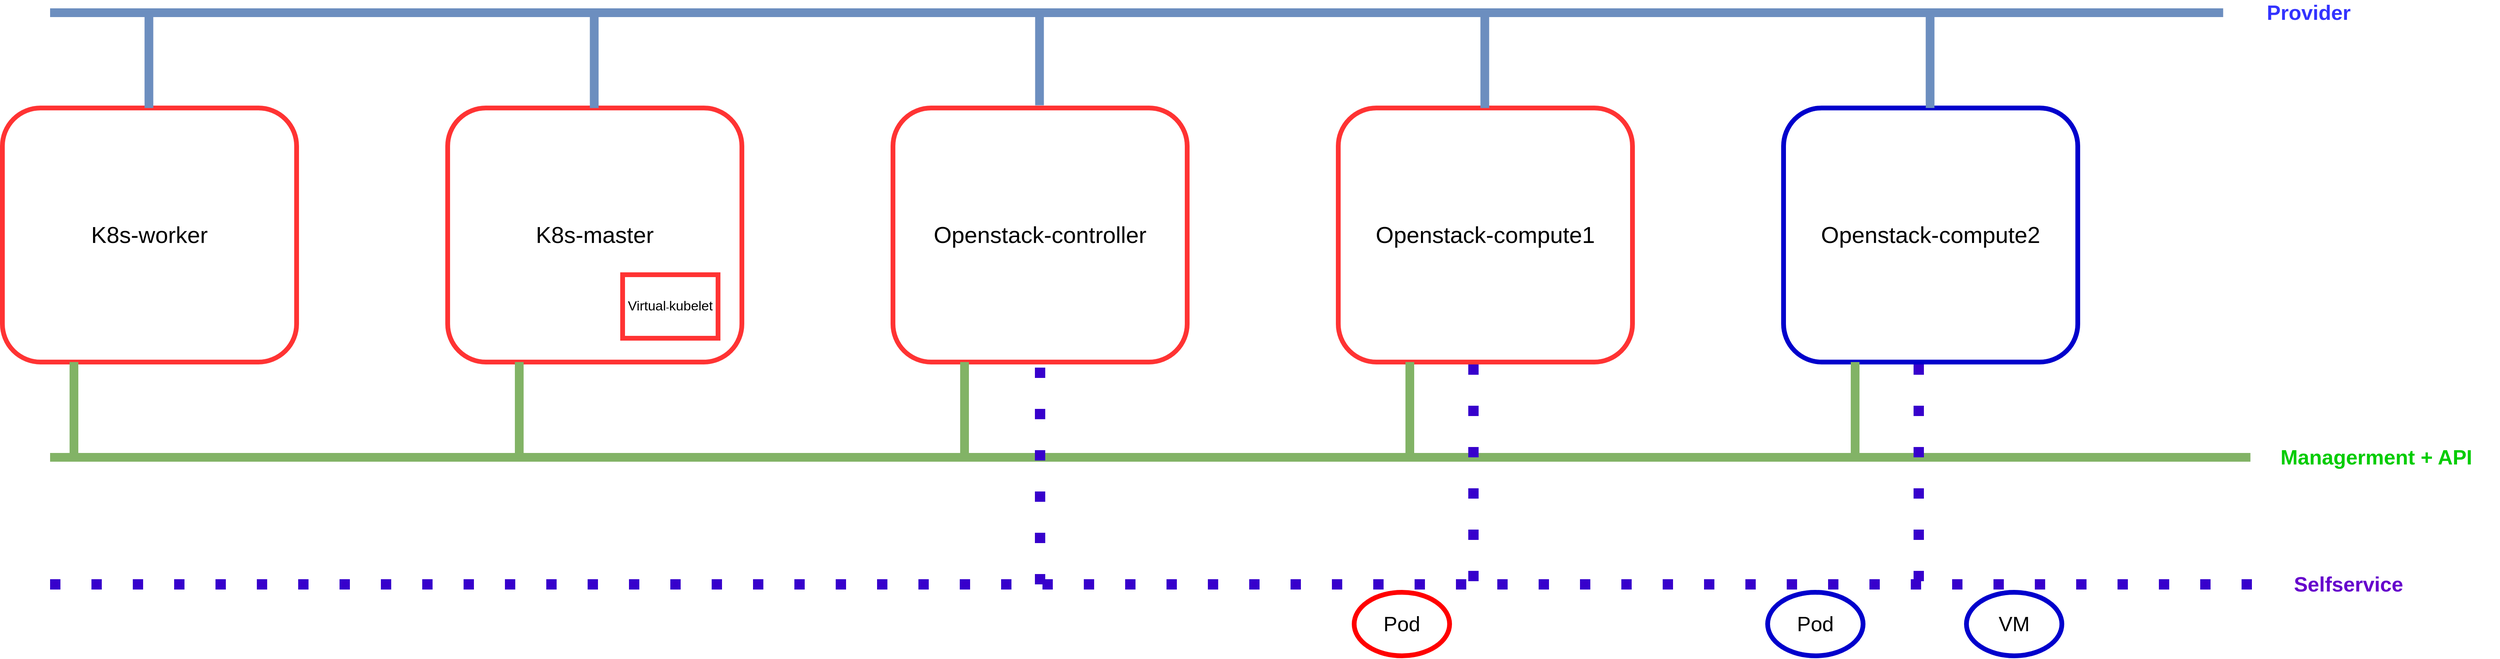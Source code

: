 <mxfile version="13.6.2" type="github">
  <diagram id="EzlnWeQyP-FWii1oKa1x" name="Page-1">
    <mxGraphModel dx="3636" dy="1109" grid="1" gridSize="10" guides="1" tooltips="1" connect="1" arrows="1" fold="1" page="1" pageScale="1" pageWidth="850" pageHeight="1100" math="0" shadow="0">
      <root>
        <mxCell id="0" />
        <mxCell id="1" parent="0" />
        <mxCell id="Twf1BeBMCTiCZUWOUj3O-1" value="&lt;font style=&quot;font-size: 29px&quot;&gt;Openstack-controller&lt;/font&gt;" style="rounded=1;whiteSpace=wrap;html=1;strokeWidth=6;perimeterSpacing=4;strokeColor=#FF3333;" vertex="1" parent="1">
          <mxGeometry x="30" y="160" width="370" height="320" as="geometry" />
        </mxCell>
        <mxCell id="Twf1BeBMCTiCZUWOUj3O-2" value="&lt;font style=&quot;font-size: 29px&quot;&gt;Openstack-compute1&lt;/font&gt;" style="rounded=1;whiteSpace=wrap;html=1;strokeWidth=6;perimeterSpacing=4;strokeColor=#FF3333;" vertex="1" parent="1">
          <mxGeometry x="590" y="160" width="370" height="320" as="geometry" />
        </mxCell>
        <mxCell id="Twf1BeBMCTiCZUWOUj3O-3" value="&lt;font style=&quot;font-size: 29px&quot;&gt;Openstack-compute2&lt;/font&gt;" style="rounded=1;whiteSpace=wrap;html=1;strokeWidth=6;perimeterSpacing=4;strokeColor=#0000CC;" vertex="1" parent="1">
          <mxGeometry x="1150" y="160" width="370" height="320" as="geometry" />
        </mxCell>
        <mxCell id="Twf1BeBMCTiCZUWOUj3O-4" value="&lt;font style=&quot;font-size: 29px&quot;&gt;K8s-master&lt;/font&gt;" style="rounded=1;whiteSpace=wrap;html=1;strokeWidth=6;perimeterSpacing=4;strokeColor=#FF3333;" vertex="1" parent="1">
          <mxGeometry x="-530" y="160" width="370" height="320" as="geometry" />
        </mxCell>
        <mxCell id="Twf1BeBMCTiCZUWOUj3O-6" value="&lt;font style=&quot;font-size: 29px&quot;&gt;K8s-worker&lt;/font&gt;" style="rounded=1;whiteSpace=wrap;html=1;strokeWidth=6;perimeterSpacing=4;strokeColor=#FF3333;" vertex="1" parent="1">
          <mxGeometry x="-1090" y="160" width="370" height="320" as="geometry" />
        </mxCell>
        <mxCell id="Twf1BeBMCTiCZUWOUj3O-9" value="" style="endArrow=none;html=1;fillColor=#dae8fc;strokeColor=#6c8ebf;strokeWidth=11;exitX=0.463;exitY=0.002;exitDx=0;exitDy=0;exitPerimeter=0;" edge="1" parent="1">
          <mxGeometry width="50" height="50" relative="1" as="geometry">
            <mxPoint x="214.304" y="156.656" as="sourcePoint" />
            <mxPoint x="214.29" y="40" as="targetPoint" />
          </mxGeometry>
        </mxCell>
        <mxCell id="Twf1BeBMCTiCZUWOUj3O-10" value="" style="endArrow=none;html=1;fillColor=#dae8fc;strokeColor=#6c8ebf;strokeWidth=11;exitX=0.463;exitY=0.002;exitDx=0;exitDy=0;exitPerimeter=0;" edge="1" parent="1">
          <mxGeometry width="50" height="50" relative="1" as="geometry">
            <mxPoint x="774.304" y="159.996" as="sourcePoint" />
            <mxPoint x="774.29" y="43.34" as="targetPoint" />
          </mxGeometry>
        </mxCell>
        <mxCell id="Twf1BeBMCTiCZUWOUj3O-11" value="" style="endArrow=none;html=1;fillColor=#dae8fc;strokeColor=#6c8ebf;strokeWidth=11;exitX=0.463;exitY=0.002;exitDx=0;exitDy=0;exitPerimeter=0;" edge="1" parent="1">
          <mxGeometry width="50" height="50" relative="1" as="geometry">
            <mxPoint x="1334.304" y="159.996" as="sourcePoint" />
            <mxPoint x="1334.29" y="43.34" as="targetPoint" />
          </mxGeometry>
        </mxCell>
        <mxCell id="Twf1BeBMCTiCZUWOUj3O-13" value="" style="endArrow=none;html=1;fillColor=#dae8fc;strokeColor=#6c8ebf;strokeWidth=11;" edge="1" parent="1">
          <mxGeometry width="50" height="50" relative="1" as="geometry">
            <mxPoint x="-1030" y="40" as="sourcePoint" />
            <mxPoint x="1702.857" y="40" as="targetPoint" />
          </mxGeometry>
        </mxCell>
        <mxCell id="Twf1BeBMCTiCZUWOUj3O-14" value="" style="endArrow=none;html=1;fillColor=#d5e8d4;strokeColor=#82b366;strokeWidth=11;exitX=0.463;exitY=0.002;exitDx=0;exitDy=0;exitPerimeter=0;" edge="1" parent="1">
          <mxGeometry width="50" height="50" relative="1" as="geometry">
            <mxPoint x="120.014" y="596.656" as="sourcePoint" />
            <mxPoint x="120.0" y="480" as="targetPoint" />
          </mxGeometry>
        </mxCell>
        <mxCell id="Twf1BeBMCTiCZUWOUj3O-17" value="" style="endArrow=none;html=1;fillColor=#dae8fc;strokeColor=#6c8ebf;strokeWidth=11;exitX=0.463;exitY=0.002;exitDx=0;exitDy=0;exitPerimeter=0;" edge="1" parent="1">
          <mxGeometry width="50" height="50" relative="1" as="geometry">
            <mxPoint x="-345.696" y="159.996" as="sourcePoint" />
            <mxPoint x="-345.71" y="43.34" as="targetPoint" />
          </mxGeometry>
        </mxCell>
        <mxCell id="Twf1BeBMCTiCZUWOUj3O-18" value="" style="endArrow=none;html=1;fillColor=#dae8fc;strokeColor=#6c8ebf;strokeWidth=11;exitX=0.463;exitY=0.002;exitDx=0;exitDy=0;exitPerimeter=0;" edge="1" parent="1">
          <mxGeometry width="50" height="50" relative="1" as="geometry">
            <mxPoint x="-905.696" y="159.996" as="sourcePoint" />
            <mxPoint x="-905.71" y="43.34" as="targetPoint" />
          </mxGeometry>
        </mxCell>
        <mxCell id="Twf1BeBMCTiCZUWOUj3O-19" value="" style="endArrow=none;html=1;fillColor=#d5e8d4;strokeColor=#82b366;strokeWidth=11;exitX=0.463;exitY=0.002;exitDx=0;exitDy=0;exitPerimeter=0;" edge="1" parent="1">
          <mxGeometry width="50" height="50" relative="1" as="geometry">
            <mxPoint x="680.014" y="596.656" as="sourcePoint" />
            <mxPoint x="680.0" y="480" as="targetPoint" />
          </mxGeometry>
        </mxCell>
        <mxCell id="Twf1BeBMCTiCZUWOUj3O-20" value="" style="endArrow=none;html=1;fillColor=#d5e8d4;strokeColor=#82b366;strokeWidth=11;exitX=0.463;exitY=0.002;exitDx=0;exitDy=0;exitPerimeter=0;" edge="1" parent="1">
          <mxGeometry width="50" height="50" relative="1" as="geometry">
            <mxPoint x="1240.014" y="596.656" as="sourcePoint" />
            <mxPoint x="1240" y="480" as="targetPoint" />
          </mxGeometry>
        </mxCell>
        <mxCell id="Twf1BeBMCTiCZUWOUj3O-21" value="" style="endArrow=none;html=1;fillColor=#d5e8d4;strokeColor=#82b366;strokeWidth=11;exitX=0.463;exitY=0.002;exitDx=0;exitDy=0;exitPerimeter=0;" edge="1" parent="1">
          <mxGeometry width="50" height="50" relative="1" as="geometry">
            <mxPoint x="-439.986" y="596.656" as="sourcePoint" />
            <mxPoint x="-440.0" y="480" as="targetPoint" />
          </mxGeometry>
        </mxCell>
        <mxCell id="Twf1BeBMCTiCZUWOUj3O-22" value="" style="endArrow=none;html=1;fillColor=#d5e8d4;strokeColor=#82b366;strokeWidth=11;exitX=0.463;exitY=0.002;exitDx=0;exitDy=0;exitPerimeter=0;" edge="1" parent="1">
          <mxGeometry width="50" height="50" relative="1" as="geometry">
            <mxPoint x="-999.986" y="596.656" as="sourcePoint" />
            <mxPoint x="-1000.0" y="480" as="targetPoint" />
          </mxGeometry>
        </mxCell>
        <mxCell id="Twf1BeBMCTiCZUWOUj3O-23" value="" style="endArrow=none;html=1;fillColor=#d5e8d4;strokeColor=#82b366;strokeWidth=11;" edge="1" parent="1">
          <mxGeometry width="50" height="50" relative="1" as="geometry">
            <mxPoint x="1737.143" y="600" as="sourcePoint" />
            <mxPoint x="-1030" y="600" as="targetPoint" />
          </mxGeometry>
        </mxCell>
        <mxCell id="Twf1BeBMCTiCZUWOUj3O-25" value="&lt;font style=&quot;font-size: 17px&quot;&gt;Virtual&lt;/font&gt;-&lt;font style=&quot;font-size: 17px&quot;&gt;kubelet&lt;/font&gt;" style="rounded=0;whiteSpace=wrap;html=1;strokeColor=#FF3333;strokeWidth=6;" vertex="1" parent="1">
          <mxGeometry x="-310" y="370" width="120" height="80" as="geometry" />
        </mxCell>
        <mxCell id="Twf1BeBMCTiCZUWOUj3O-26" value="" style="endArrow=none;dashed=1;html=1;dashPattern=1 3;strokeWidth=13;fillColor=#6a00ff;strokeColor=#3700CC;entryX=0.5;entryY=1;entryDx=0;entryDy=0;" edge="1" parent="1" target="Twf1BeBMCTiCZUWOUj3O-1">
          <mxGeometry width="50" height="50" relative="1" as="geometry">
            <mxPoint x="215" y="760" as="sourcePoint" />
            <mxPoint x="260" y="840" as="targetPoint" />
          </mxGeometry>
        </mxCell>
        <mxCell id="Twf1BeBMCTiCZUWOUj3O-27" value="" style="endArrow=none;dashed=1;html=1;dashPattern=1 3;strokeWidth=13;fillColor=#6a00ff;strokeColor=#3700CC;entryX=0.5;entryY=1;entryDx=0;entryDy=0;" edge="1" parent="1">
          <mxGeometry width="50" height="50" relative="1" as="geometry">
            <mxPoint x="760" y="756" as="sourcePoint" />
            <mxPoint x="760" y="480" as="targetPoint" />
          </mxGeometry>
        </mxCell>
        <mxCell id="Twf1BeBMCTiCZUWOUj3O-28" value="" style="endArrow=none;dashed=1;html=1;dashPattern=1 3;strokeWidth=13;fillColor=#6a00ff;strokeColor=#3700CC;entryX=0.5;entryY=1;entryDx=0;entryDy=0;" edge="1" parent="1">
          <mxGeometry width="50" height="50" relative="1" as="geometry">
            <mxPoint x="1320" y="756.0" as="sourcePoint" />
            <mxPoint x="1320" y="480" as="targetPoint" />
          </mxGeometry>
        </mxCell>
        <mxCell id="Twf1BeBMCTiCZUWOUj3O-29" value="" style="endArrow=none;dashed=1;html=1;dashPattern=1 3;strokeWidth=13;fillColor=#6a00ff;strokeColor=#3700CC;" edge="1" parent="1">
          <mxGeometry width="50" height="50" relative="1" as="geometry">
            <mxPoint x="-1030" y="760" as="sourcePoint" />
            <mxPoint x="1741.429" y="760" as="targetPoint" />
          </mxGeometry>
        </mxCell>
        <mxCell id="Twf1BeBMCTiCZUWOUj3O-30" value="&lt;font style=&quot;font-size: 26px&quot;&gt;Pod&lt;/font&gt;" style="ellipse;whiteSpace=wrap;html=1;strokeColor=#0000CC;strokeWidth=6;" vertex="1" parent="1">
          <mxGeometry x="1130" y="770" width="120" height="80" as="geometry" />
        </mxCell>
        <mxCell id="Twf1BeBMCTiCZUWOUj3O-31" value="&lt;font style=&quot;font-size: 26px&quot;&gt;VM&lt;/font&gt;" style="ellipse;whiteSpace=wrap;html=1;strokeColor=#0000CC;strokeWidth=6;" vertex="1" parent="1">
          <mxGeometry x="1380" y="770" width="120" height="80" as="geometry" />
        </mxCell>
        <mxCell id="Twf1BeBMCTiCZUWOUj3O-32" value="&lt;font style=&quot;font-size: 26px&quot;&gt;Pod&lt;/font&gt;" style="ellipse;whiteSpace=wrap;html=1;strokeWidth=6;strokeColor=#FF0000;" vertex="1" parent="1">
          <mxGeometry x="610" y="770" width="120" height="80" as="geometry" />
        </mxCell>
        <mxCell id="Twf1BeBMCTiCZUWOUj3O-34" value="&lt;font color=&quot;#3333FF&quot;&gt;&lt;b&gt;&lt;font style=&quot;font-size: 26px&quot;&gt;Provider&lt;/font&gt;&lt;/b&gt;&lt;/font&gt;" style="text;html=1;align=center;verticalAlign=middle;resizable=0;points=[];autosize=1;strokeWidth=10;" vertex="1" parent="1">
          <mxGeometry x="1740" y="30" width="140" height="20" as="geometry" />
        </mxCell>
        <mxCell id="Twf1BeBMCTiCZUWOUj3O-35" value="&lt;b&gt;&lt;font style=&quot;font-size: 26px&quot; color=&quot;#00CC00&quot;&gt;Managerment + API&lt;/font&gt;&lt;/b&gt;" style="text;html=1;align=center;verticalAlign=middle;resizable=0;points=[];autosize=1;strokeWidth=10;" vertex="1" parent="1">
          <mxGeometry x="1740" y="590" width="310" height="20" as="geometry" />
        </mxCell>
        <mxCell id="Twf1BeBMCTiCZUWOUj3O-36" value="&lt;b&gt;&lt;font style=&quot;font-size: 26px&quot; color=&quot;#6600CC&quot;&gt;Selfservice&lt;/font&gt;&lt;/b&gt;" style="text;html=1;align=center;verticalAlign=middle;resizable=0;points=[];autosize=1;strokeWidth=10;" vertex="1" parent="1">
          <mxGeometry x="1775" y="750" width="170" height="20" as="geometry" />
        </mxCell>
      </root>
    </mxGraphModel>
  </diagram>
</mxfile>
